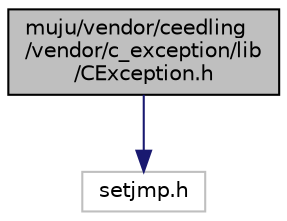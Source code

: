 digraph "muju/vendor/ceedling/vendor/c_exception/lib/CException.h"
{
  edge [fontname="Helvetica",fontsize="10",labelfontname="Helvetica",labelfontsize="10"];
  node [fontname="Helvetica",fontsize="10",shape=record];
  Node0 [label="muju/vendor/ceedling\l/vendor/c_exception/lib\l/CException.h",height=0.2,width=0.4,color="black", fillcolor="grey75", style="filled", fontcolor="black"];
  Node0 -> Node1 [color="midnightblue",fontsize="10",style="solid"];
  Node1 [label="setjmp.h",height=0.2,width=0.4,color="grey75", fillcolor="white", style="filled"];
}
